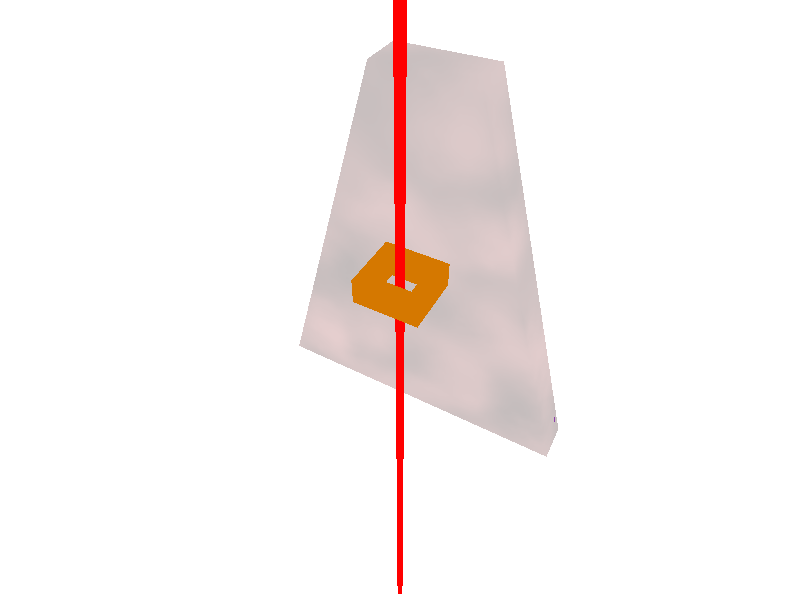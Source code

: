 #include "textures.inc"
#include "colors.inc"

background { color White }

global_settings {
   assumed_gamma 1.5
   noise_generator 2
}

light_source {
   <-1.08169, 5.86663, -3.26467>, rgb <1, 1, 1>
   shadowless
}

difference {
   box {
      <-0.5, 0.1, -0.433333>, <0.5, 0.5, 0.5>
      scale 1
      rotate <0, 0, 0>
      translate <0, 0, 0>
   }
   
   box {
      <-0.3, -0.566667, -0.233333>, <0.3, 0.766667, 0.3>
      scale 1
      rotate <0, 0, 0>
      translate <0, 0, 0>
   }
   
   pigment {
      color rgb <0.760784, 0.329412, 0>
   }

}

camera {
   perspective
   location <2.89007, 5.93386, -5.23333>
   sky <0, 1, 0>
   direction <0, 0, 1>
   right <1.33333, 0, 0>
   up <0, 1, 0>
   look_at <0, 0, 0>
}

prism {
   linear_spline
   linear_sweep
   0.733333, 1,
   5,
   <0.966667, 1>, <0.264786, -1.61436>, <-0.290717, -1.6>, <-1, 1>, <0.966667, 1>
   
   texture { PinkAlabaster }
   scale <2.571, 2.321, 2.321>
   rotate x*90.1
   translate <0, -0.666667, -1.13333>
}

cylinder {
   <2.04101e-17, 10.8333, 0>, <0, -11.1333, 0>, 0.0666667
   
   pigment {
      color rgb <1, 0, 0>
   }
   scale 1
   rotate <0, 0, 0>
   translate <0, 0, 0>
}